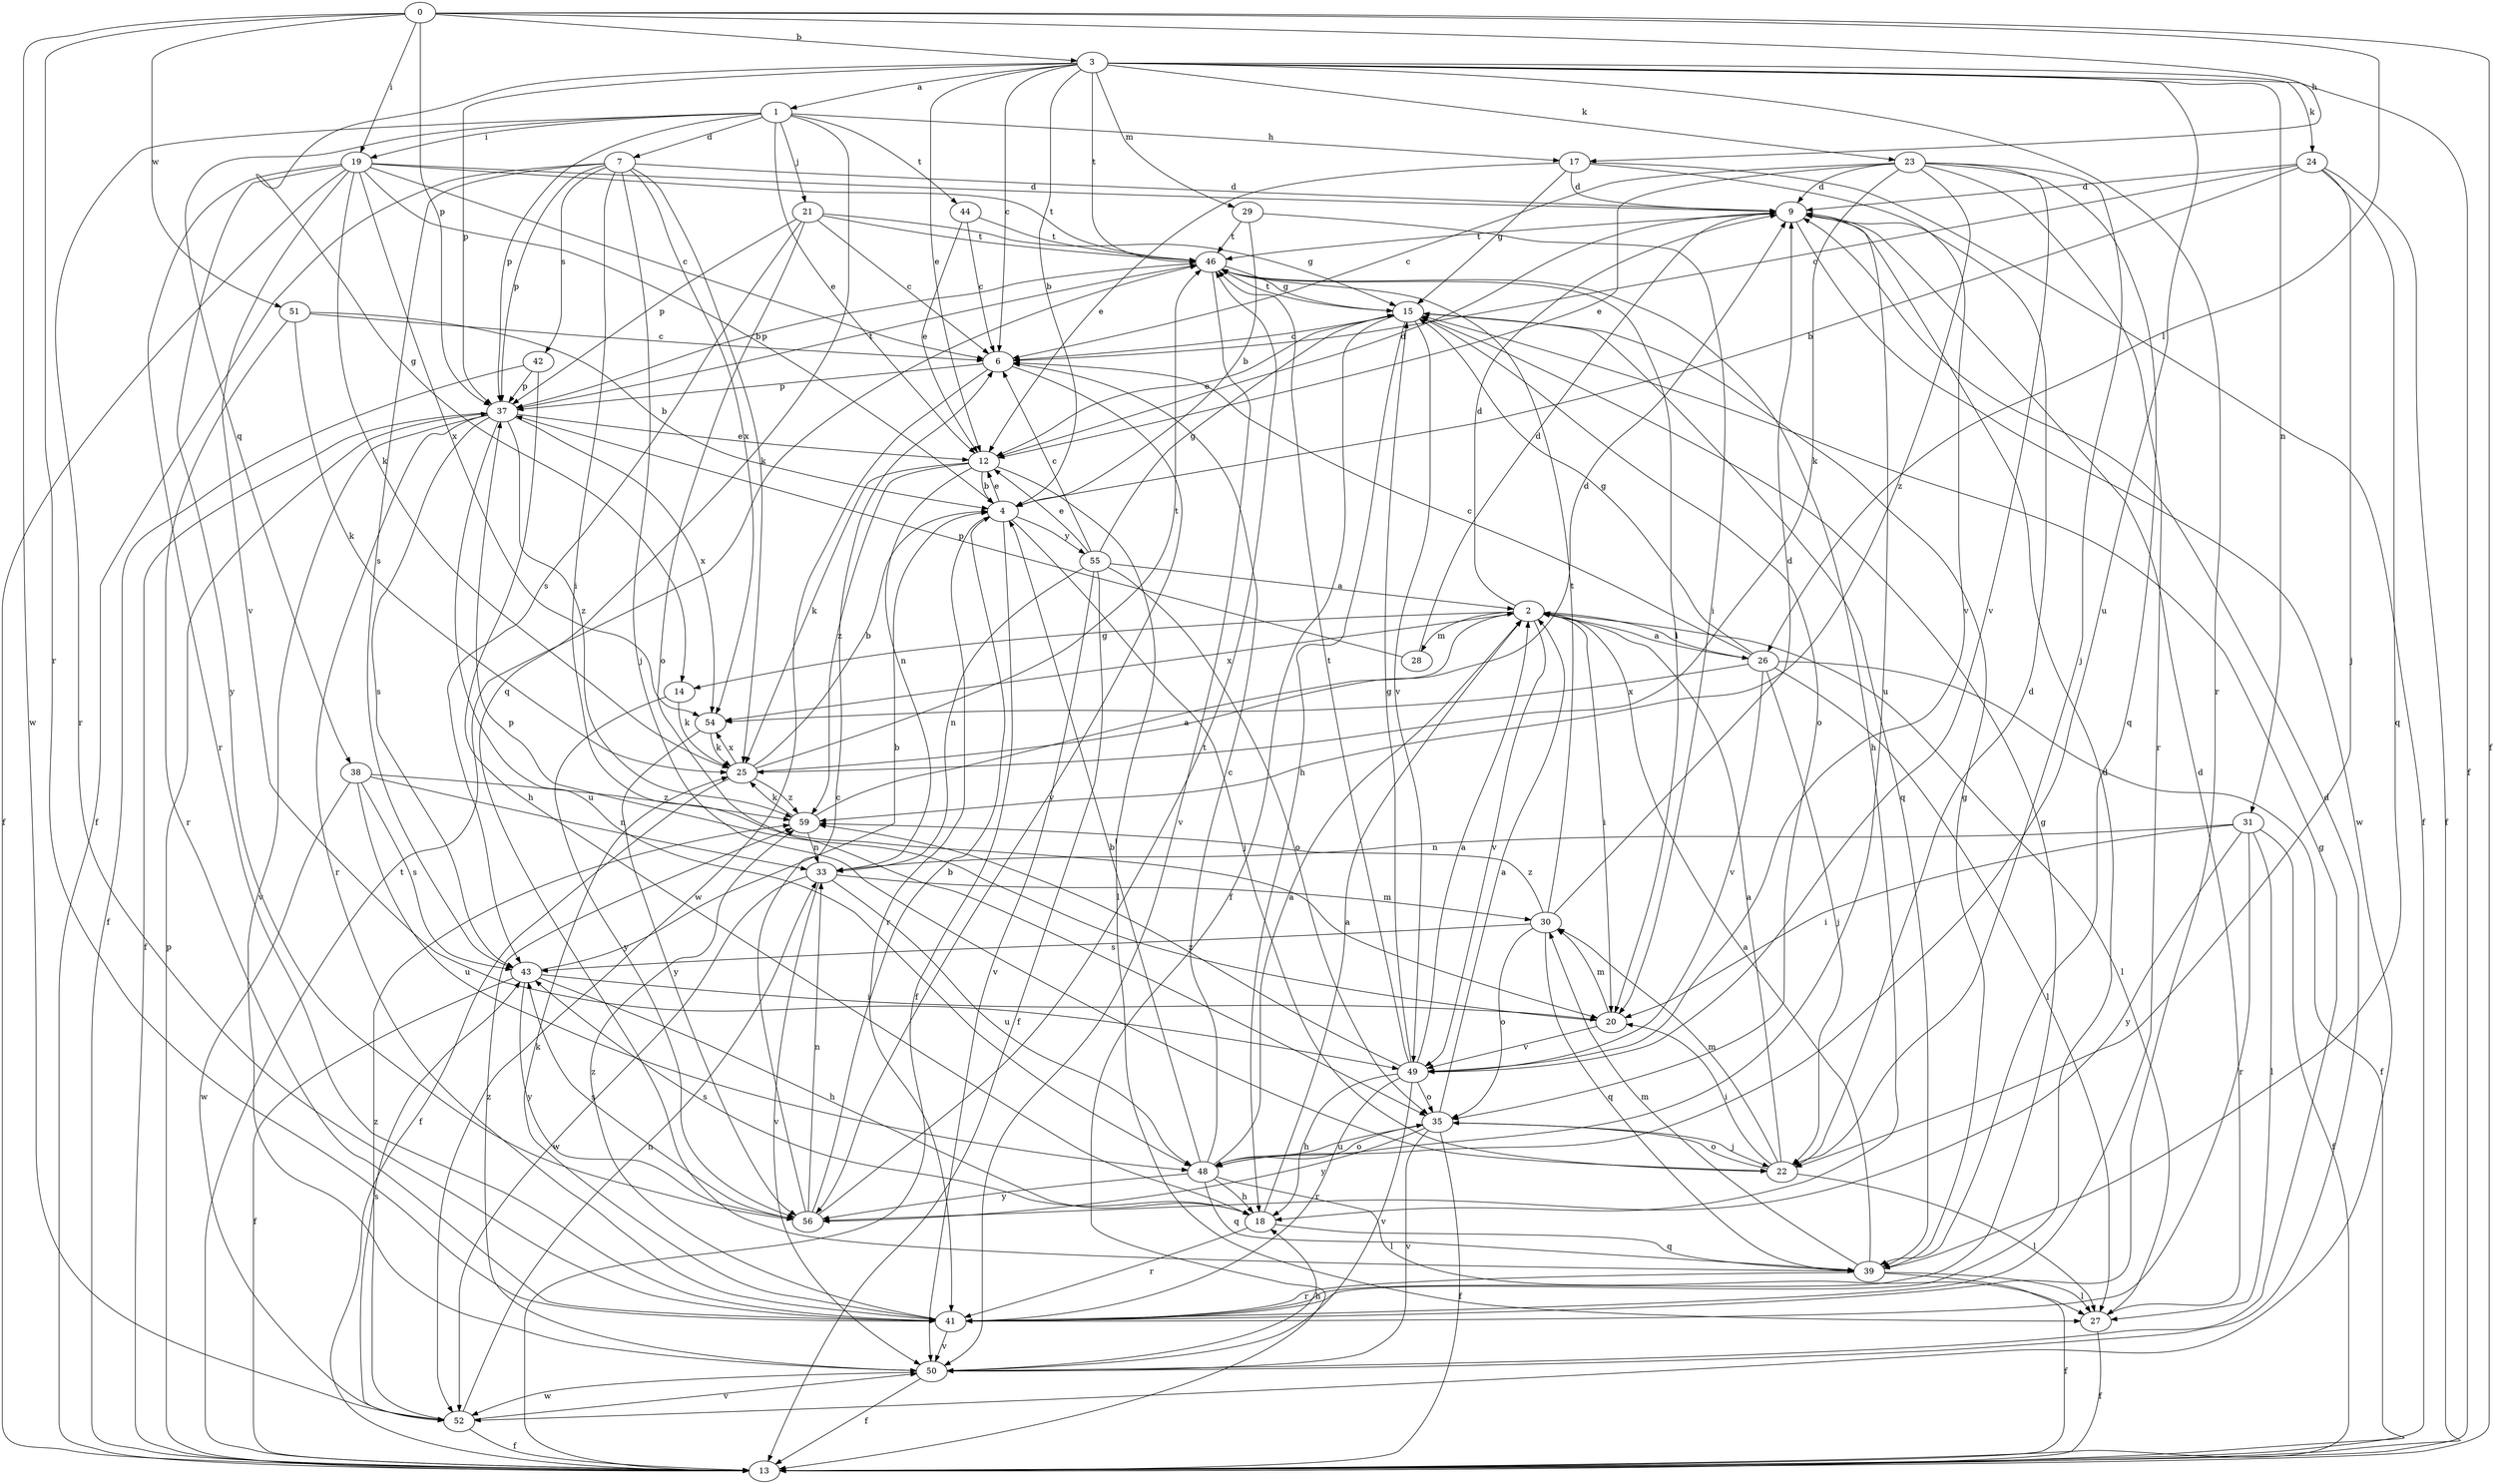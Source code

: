 strict digraph  {
0;
1;
2;
3;
4;
6;
7;
9;
12;
13;
14;
15;
17;
18;
19;
20;
21;
22;
23;
24;
25;
26;
27;
28;
29;
30;
31;
33;
35;
37;
38;
39;
41;
42;
43;
44;
46;
48;
49;
50;
51;
52;
54;
55;
56;
59;
0 -> 3  [label=b];
0 -> 13  [label=f];
0 -> 17  [label=h];
0 -> 19  [label=i];
0 -> 26  [label=l];
0 -> 37  [label=p];
0 -> 41  [label=r];
0 -> 51  [label=w];
0 -> 52  [label=w];
1 -> 7  [label=d];
1 -> 12  [label=e];
1 -> 17  [label=h];
1 -> 19  [label=i];
1 -> 21  [label=j];
1 -> 37  [label=p];
1 -> 38  [label=q];
1 -> 39  [label=q];
1 -> 41  [label=r];
1 -> 44  [label=t];
2 -> 9  [label=d];
2 -> 14  [label=g];
2 -> 20  [label=i];
2 -> 26  [label=l];
2 -> 27  [label=l];
2 -> 28  [label=m];
2 -> 49  [label=v];
2 -> 54  [label=x];
3 -> 1  [label=a];
3 -> 4  [label=b];
3 -> 6  [label=c];
3 -> 12  [label=e];
3 -> 13  [label=f];
3 -> 14  [label=g];
3 -> 23  [label=k];
3 -> 24  [label=k];
3 -> 29  [label=m];
3 -> 31  [label=n];
3 -> 37  [label=p];
3 -> 41  [label=r];
3 -> 46  [label=t];
3 -> 48  [label=u];
4 -> 12  [label=e];
4 -> 13  [label=f];
4 -> 22  [label=j];
4 -> 41  [label=r];
4 -> 55  [label=y];
6 -> 37  [label=p];
6 -> 52  [label=w];
6 -> 56  [label=y];
7 -> 9  [label=d];
7 -> 13  [label=f];
7 -> 20  [label=i];
7 -> 22  [label=j];
7 -> 25  [label=k];
7 -> 37  [label=p];
7 -> 42  [label=s];
7 -> 43  [label=s];
7 -> 54  [label=x];
9 -> 46  [label=t];
9 -> 48  [label=u];
9 -> 52  [label=w];
12 -> 4  [label=b];
12 -> 9  [label=d];
12 -> 25  [label=k];
12 -> 27  [label=l];
12 -> 33  [label=n];
12 -> 59  [label=z];
13 -> 37  [label=p];
13 -> 46  [label=t];
14 -> 25  [label=k];
14 -> 56  [label=y];
15 -> 6  [label=c];
15 -> 12  [label=e];
15 -> 13  [label=f];
15 -> 18  [label=h];
15 -> 35  [label=o];
15 -> 39  [label=q];
15 -> 46  [label=t];
15 -> 49  [label=v];
17 -> 9  [label=d];
17 -> 12  [label=e];
17 -> 13  [label=f];
17 -> 15  [label=g];
17 -> 49  [label=v];
18 -> 2  [label=a];
18 -> 39  [label=q];
18 -> 41  [label=r];
18 -> 43  [label=s];
19 -> 4  [label=b];
19 -> 6  [label=c];
19 -> 9  [label=d];
19 -> 13  [label=f];
19 -> 25  [label=k];
19 -> 41  [label=r];
19 -> 46  [label=t];
19 -> 49  [label=v];
19 -> 54  [label=x];
19 -> 56  [label=y];
20 -> 30  [label=m];
20 -> 37  [label=p];
20 -> 49  [label=v];
21 -> 6  [label=c];
21 -> 15  [label=g];
21 -> 35  [label=o];
21 -> 37  [label=p];
21 -> 43  [label=s];
21 -> 46  [label=t];
22 -> 2  [label=a];
22 -> 9  [label=d];
22 -> 20  [label=i];
22 -> 27  [label=l];
22 -> 30  [label=m];
22 -> 35  [label=o];
23 -> 6  [label=c];
23 -> 9  [label=d];
23 -> 12  [label=e];
23 -> 22  [label=j];
23 -> 25  [label=k];
23 -> 39  [label=q];
23 -> 41  [label=r];
23 -> 49  [label=v];
23 -> 59  [label=z];
24 -> 4  [label=b];
24 -> 6  [label=c];
24 -> 9  [label=d];
24 -> 13  [label=f];
24 -> 22  [label=j];
24 -> 39  [label=q];
25 -> 4  [label=b];
25 -> 9  [label=d];
25 -> 13  [label=f];
25 -> 46  [label=t];
25 -> 54  [label=x];
25 -> 59  [label=z];
26 -> 2  [label=a];
26 -> 6  [label=c];
26 -> 13  [label=f];
26 -> 15  [label=g];
26 -> 22  [label=j];
26 -> 27  [label=l];
26 -> 49  [label=v];
26 -> 54  [label=x];
27 -> 9  [label=d];
27 -> 13  [label=f];
28 -> 9  [label=d];
28 -> 37  [label=p];
29 -> 4  [label=b];
29 -> 20  [label=i];
29 -> 46  [label=t];
30 -> 9  [label=d];
30 -> 35  [label=o];
30 -> 39  [label=q];
30 -> 43  [label=s];
30 -> 46  [label=t];
30 -> 59  [label=z];
31 -> 13  [label=f];
31 -> 20  [label=i];
31 -> 27  [label=l];
31 -> 33  [label=n];
31 -> 41  [label=r];
31 -> 56  [label=y];
33 -> 30  [label=m];
33 -> 48  [label=u];
33 -> 50  [label=v];
33 -> 52  [label=w];
35 -> 2  [label=a];
35 -> 13  [label=f];
35 -> 22  [label=j];
35 -> 48  [label=u];
35 -> 50  [label=v];
35 -> 56  [label=y];
37 -> 12  [label=e];
37 -> 13  [label=f];
37 -> 41  [label=r];
37 -> 43  [label=s];
37 -> 46  [label=t];
37 -> 48  [label=u];
37 -> 50  [label=v];
37 -> 54  [label=x];
37 -> 59  [label=z];
38 -> 33  [label=n];
38 -> 43  [label=s];
38 -> 48  [label=u];
38 -> 52  [label=w];
38 -> 59  [label=z];
39 -> 2  [label=a];
39 -> 13  [label=f];
39 -> 15  [label=g];
39 -> 27  [label=l];
39 -> 30  [label=m];
39 -> 41  [label=r];
41 -> 9  [label=d];
41 -> 15  [label=g];
41 -> 25  [label=k];
41 -> 50  [label=v];
41 -> 59  [label=z];
42 -> 13  [label=f];
42 -> 18  [label=h];
42 -> 37  [label=p];
43 -> 4  [label=b];
43 -> 13  [label=f];
43 -> 18  [label=h];
43 -> 20  [label=i];
43 -> 56  [label=y];
44 -> 6  [label=c];
44 -> 12  [label=e];
44 -> 46  [label=t];
46 -> 15  [label=g];
46 -> 18  [label=h];
46 -> 20  [label=i];
46 -> 37  [label=p];
46 -> 50  [label=v];
48 -> 2  [label=a];
48 -> 4  [label=b];
48 -> 6  [label=c];
48 -> 18  [label=h];
48 -> 27  [label=l];
48 -> 35  [label=o];
48 -> 39  [label=q];
48 -> 56  [label=y];
49 -> 2  [label=a];
49 -> 15  [label=g];
49 -> 18  [label=h];
49 -> 35  [label=o];
49 -> 41  [label=r];
49 -> 46  [label=t];
49 -> 50  [label=v];
49 -> 59  [label=z];
50 -> 9  [label=d];
50 -> 13  [label=f];
50 -> 15  [label=g];
50 -> 18  [label=h];
50 -> 52  [label=w];
50 -> 59  [label=z];
51 -> 4  [label=b];
51 -> 6  [label=c];
51 -> 25  [label=k];
51 -> 41  [label=r];
52 -> 13  [label=f];
52 -> 33  [label=n];
52 -> 43  [label=s];
52 -> 50  [label=v];
52 -> 59  [label=z];
54 -> 25  [label=k];
54 -> 56  [label=y];
55 -> 2  [label=a];
55 -> 6  [label=c];
55 -> 12  [label=e];
55 -> 13  [label=f];
55 -> 15  [label=g];
55 -> 33  [label=n];
55 -> 35  [label=o];
55 -> 50  [label=v];
56 -> 4  [label=b];
56 -> 6  [label=c];
56 -> 33  [label=n];
56 -> 43  [label=s];
56 -> 46  [label=t];
59 -> 2  [label=a];
59 -> 25  [label=k];
59 -> 33  [label=n];
}

